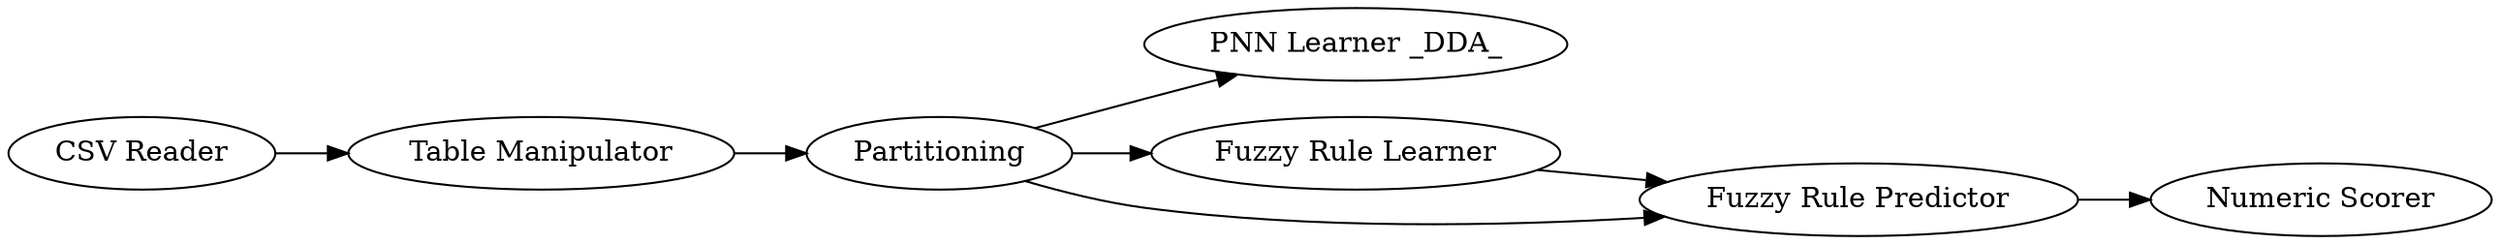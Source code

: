 digraph {
	307 -> 310
	304 -> 306
	306 -> 308
	3 -> 307
	2 -> 3
	307 -> 306
	307 -> 304
	306 [label="Fuzzy Rule Predictor"]
	310 [label="PNN Learner _DDA_"]
	307 [label=Partitioning]
	308 [label="Numeric Scorer"]
	304 [label="Fuzzy Rule Learner"]
	3 [label="Table Manipulator"]
	2 [label="CSV Reader"]
	rankdir=LR
}
